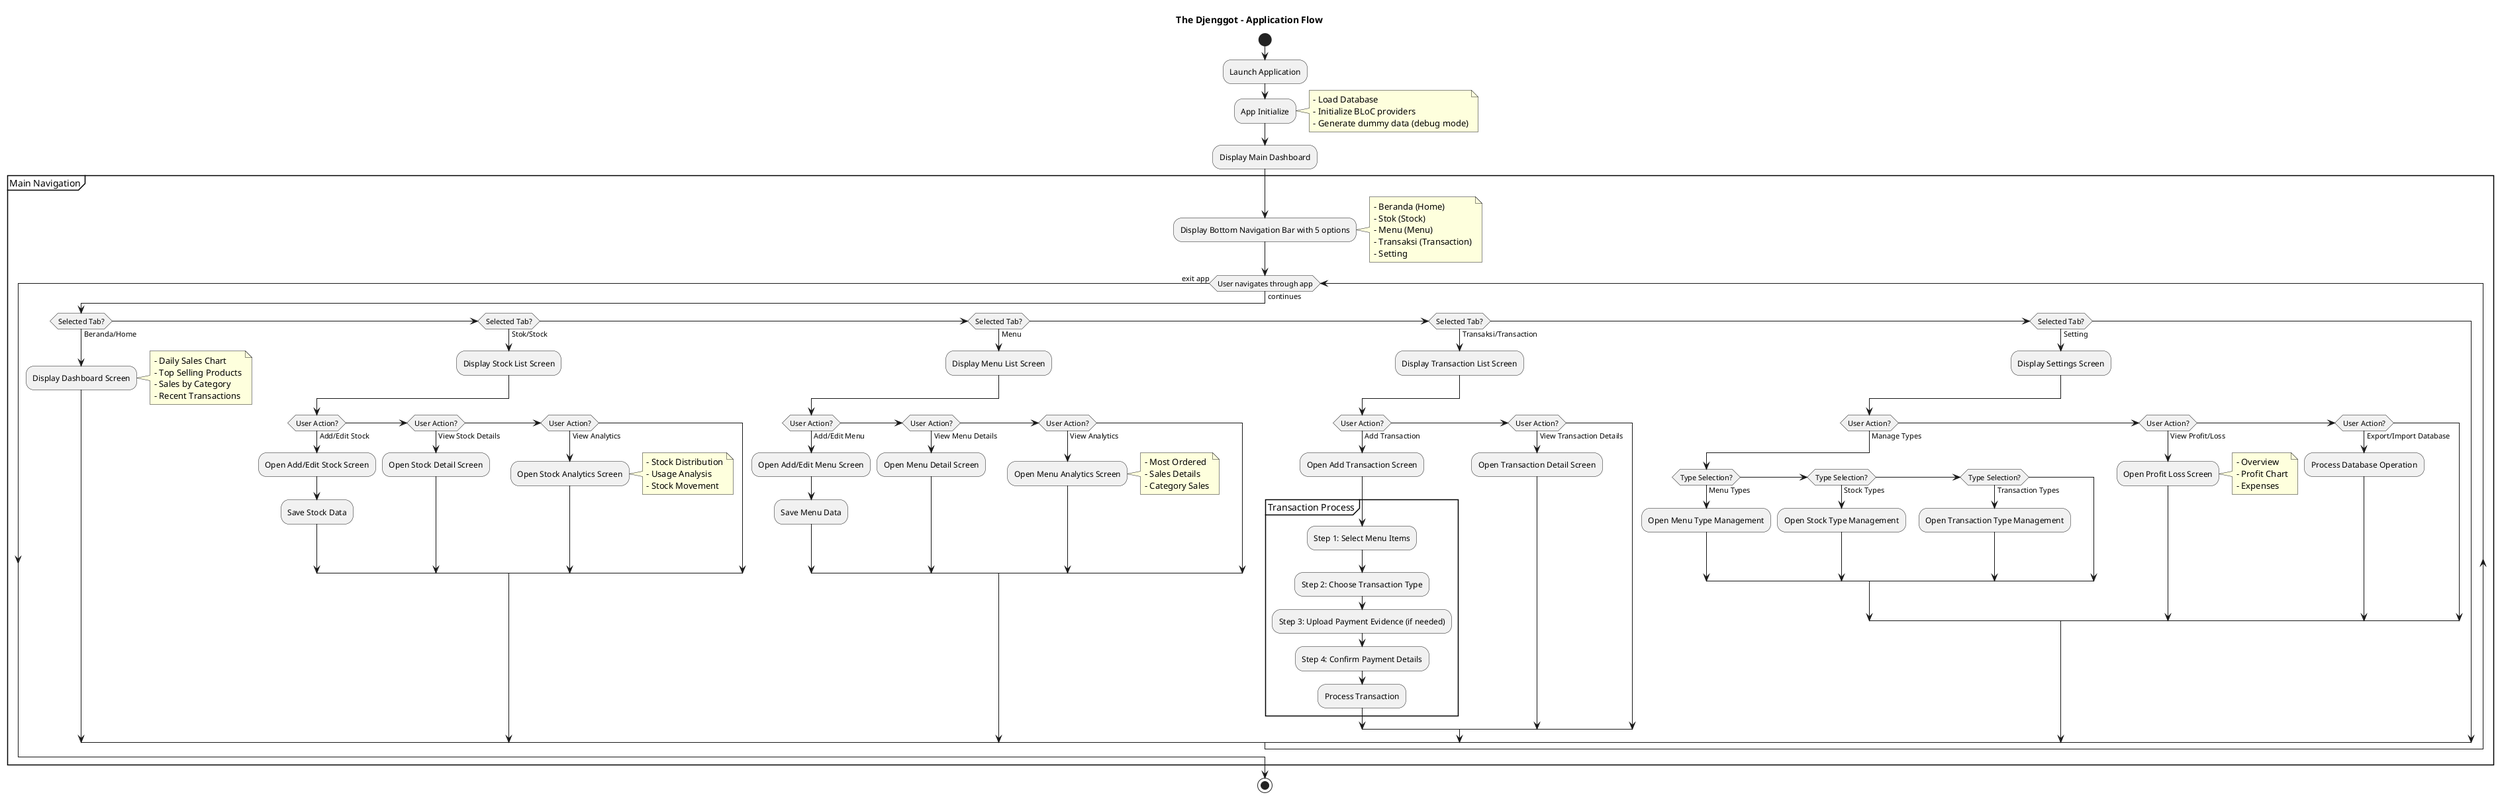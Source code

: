 @startuml activity_diagram
title The Djenggot - Application Flow

start

:Launch Application;

:App Initialize;
note right
  - Load Database
  - Initialize BLoC providers
  - Generate dummy data (debug mode)
end note

:Display Main Dashboard;

partition "Main Navigation" {
  :Display Bottom Navigation Bar with 5 options;
  note right
    - Beranda (Home)
    - Stok (Stock)
    - Menu (Menu) 
    - Transaksi (Transaction)
    - Setting
  end note

  while (User navigates through app) is (continues)
    if (Selected Tab?) then (Beranda/Home)
      :Display Dashboard Screen;
      note right
        - Daily Sales Chart
        - Top Selling Products
        - Sales by Category
        - Recent Transactions
      end note
  
    elseif (Selected Tab?) then (Stok/Stock)
      :Display Stock List Screen;
      if (User Action?) then (Add/Edit Stock)
        :Open Add/Edit Stock Screen;
        :Save Stock Data;
      elseif (User Action?) then (View Stock Details)
        :Open Stock Detail Screen;
      elseif (User Action?) then (View Analytics)
        :Open Stock Analytics Screen;
        note right
          - Stock Distribution
          - Usage Analysis
          - Stock Movement
        end note
      endif
  
    elseif (Selected Tab?) then (Menu)
      :Display Menu List Screen;
      if (User Action?) then (Add/Edit Menu)
        :Open Add/Edit Menu Screen;
        :Save Menu Data;
      elseif (User Action?) then (View Menu Details)
        :Open Menu Detail Screen;
      elseif (User Action?) then (View Analytics)
        :Open Menu Analytics Screen;
        note right
          - Most Ordered
          - Sales Details
          - Category Sales
        end note
      endif
  
    elseif (Selected Tab?) then (Transaksi/Transaction)
      :Display Transaction List Screen;
      if (User Action?) then (Add Transaction)
        :Open Add Transaction Screen;
        partition "Transaction Process" {
          :Step 1: Select Menu Items;
          :Step 2: Choose Transaction Type;
          :Step 3: Upload Payment Evidence (if needed);
          :Step 4: Confirm Payment Details;
          :Process Transaction;
        }
      elseif (User Action?) then (View Transaction Details)
        :Open Transaction Detail Screen;
      endif
  
    elseif (Selected Tab?) then (Setting)
      :Display Settings Screen;
      if (User Action?) then (Manage Types)
        if (Type Selection?) then (Menu Types)
          :Open Menu Type Management;
        elseif (Type Selection?) then (Stock Types)
          :Open Stock Type Management;
        elseif (Type Selection?) then (Transaction Types)
          :Open Transaction Type Management;
        endif
      elseif (User Action?) then (View Profit/Loss)
        :Open Profit Loss Screen;
        note right
          - Overview
          - Profit Chart
          - Expenses
        end note
      elseif (User Action?) then (Export/Import Database)
        :Process Database Operation;
      endif
    endif
  endwhile (exit app)
}

stop
@enduml